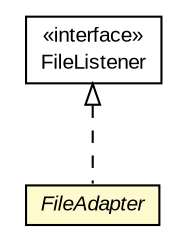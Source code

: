 #!/usr/local/bin/dot
#
# Class diagram 
# Generated by UMLGraph version R5_6-24-gf6e263 (http://www.umlgraph.org/)
#

digraph G {
	edge [fontname="arial",fontsize=10,labelfontname="arial",labelfontsize=10];
	node [fontname="arial",fontsize=10,shape=plaintext];
	nodesep=0.25;
	ranksep=0.5;
	// org.gservlet.FileListener
	c941 [label=<<table title="org.gservlet.FileListener" border="0" cellborder="1" cellspacing="0" cellpadding="2" port="p" href="./FileListener.html">
		<tr><td><table border="0" cellspacing="0" cellpadding="1">
<tr><td align="center" balign="center"> &#171;interface&#187; </td></tr>
<tr><td align="center" balign="center"> FileListener </td></tr>
		</table></td></tr>
		</table>>, URL="./FileListener.html", fontname="arial", fontcolor="black", fontsize=10.0];
	// org.gservlet.FileAdapter
	c943 [label=<<table title="org.gservlet.FileAdapter" border="0" cellborder="1" cellspacing="0" cellpadding="2" port="p" bgcolor="lemonChiffon" href="./FileAdapter.html">
		<tr><td><table border="0" cellspacing="0" cellpadding="1">
<tr><td align="center" balign="center"><font face="arial italic"> FileAdapter </font></td></tr>
		</table></td></tr>
		</table>>, URL="./FileAdapter.html", fontname="arial", fontcolor="black", fontsize=10.0];
	//org.gservlet.FileAdapter implements org.gservlet.FileListener
	c941:p -> c943:p [dir=back,arrowtail=empty,style=dashed];
}

